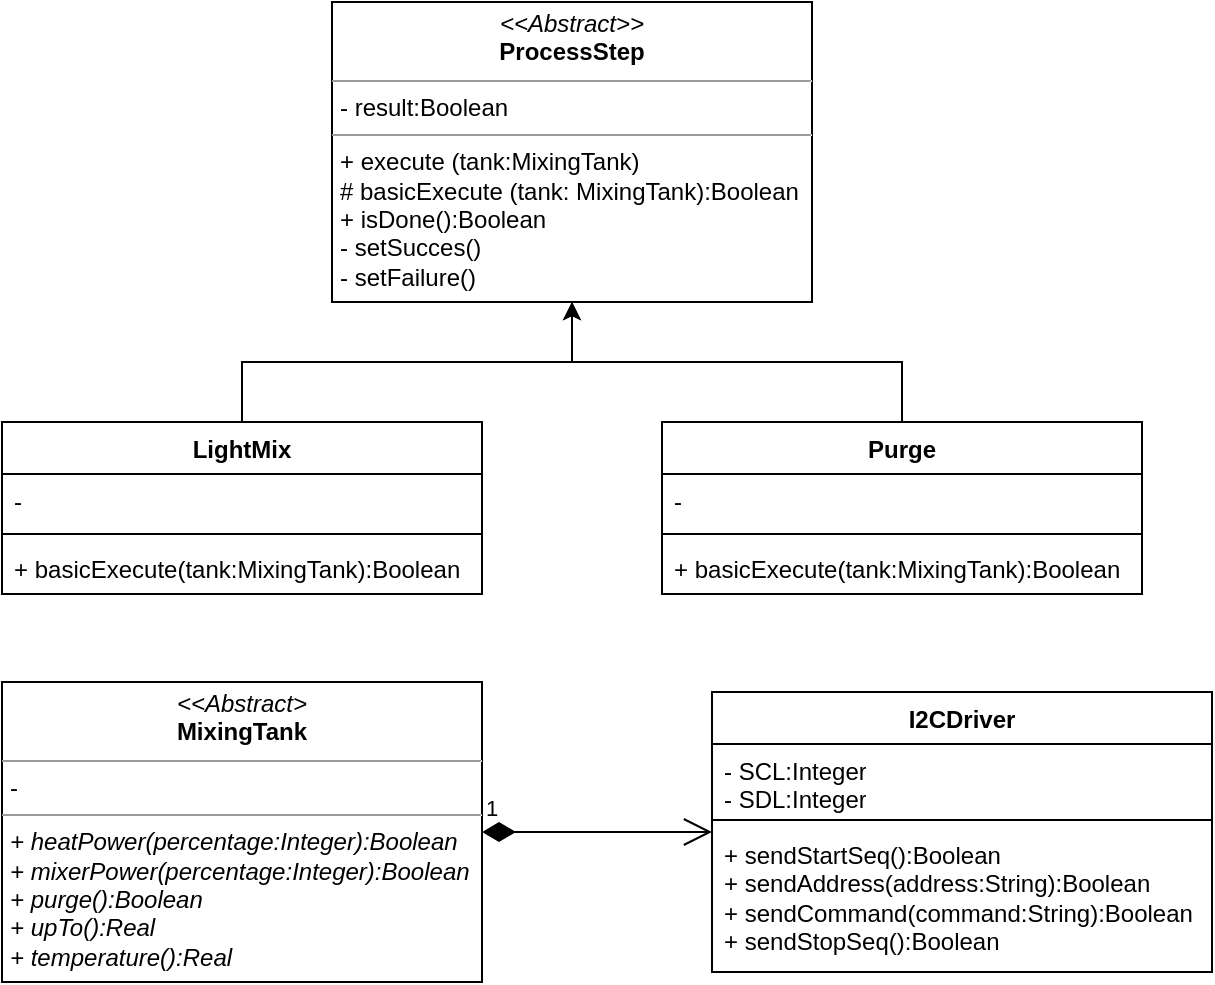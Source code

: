<mxfile version="21.7.5" type="device">
  <diagram name="Page-1" id="Ec6uVy2lQXKO4rgu1uaw">
    <mxGraphModel dx="924" dy="875" grid="1" gridSize="10" guides="1" tooltips="1" connect="1" arrows="1" fold="1" page="1" pageScale="1" pageWidth="827" pageHeight="1169" math="0" shadow="0">
      <root>
        <mxCell id="0" />
        <mxCell id="1" parent="0" />
        <mxCell id="mS_kNcEwQIPBZ7Qi9wjB-1" value="&lt;p style=&quot;margin:0px;margin-top:4px;text-align:center;&quot;&gt;&lt;i&gt;&amp;lt;&amp;lt;Abstract&amp;gt;&amp;gt;&lt;/i&gt;&lt;br&gt;&lt;b&gt;ProcessStep&lt;/b&gt;&lt;/p&gt;&lt;hr size=&quot;1&quot;&gt;&lt;p style=&quot;margin:0px;margin-left:4px;&quot;&gt;- result:Boolean&lt;/p&gt;&lt;hr size=&quot;1&quot;&gt;&lt;p style=&quot;margin:0px;margin-left:4px;&quot;&gt;+ execute (tank:MixingTank)&lt;/p&gt;&lt;p style=&quot;margin:0px;margin-left:4px;&quot;&gt;# basicExecute (tank: MixingTank):Boolean&lt;/p&gt;&lt;p style=&quot;margin:0px;margin-left:4px;&quot;&gt;+ isDone():Boolean&lt;/p&gt;&lt;p style=&quot;margin:0px;margin-left:4px;&quot;&gt;- setSucces()&lt;/p&gt;&lt;p style=&quot;margin:0px;margin-left:4px;&quot;&gt;- setFailure()&lt;/p&gt;" style="verticalAlign=top;align=left;overflow=fill;fontSize=12;fontFamily=Helvetica;html=1;whiteSpace=wrap;" vertex="1" parent="1">
          <mxGeometry x="270" y="380" width="240" height="150" as="geometry" />
        </mxCell>
        <mxCell id="mS_kNcEwQIPBZ7Qi9wjB-10" style="edgeStyle=orthogonalEdgeStyle;rounded=0;orthogonalLoop=1;jettySize=auto;html=1;exitX=0.5;exitY=0;exitDx=0;exitDy=0;entryX=0.5;entryY=1;entryDx=0;entryDy=0;" edge="1" parent="1" source="mS_kNcEwQIPBZ7Qi9wjB-2" target="mS_kNcEwQIPBZ7Qi9wjB-1">
          <mxGeometry relative="1" as="geometry" />
        </mxCell>
        <mxCell id="mS_kNcEwQIPBZ7Qi9wjB-2" value="LightMix" style="swimlane;fontStyle=1;align=center;verticalAlign=top;childLayout=stackLayout;horizontal=1;startSize=26;horizontalStack=0;resizeParent=1;resizeParentMax=0;resizeLast=0;collapsible=1;marginBottom=0;whiteSpace=wrap;html=1;" vertex="1" parent="1">
          <mxGeometry x="105" y="590" width="240" height="86" as="geometry" />
        </mxCell>
        <mxCell id="mS_kNcEwQIPBZ7Qi9wjB-3" value="-" style="text;strokeColor=none;fillColor=none;align=left;verticalAlign=top;spacingLeft=4;spacingRight=4;overflow=hidden;rotatable=0;points=[[0,0.5],[1,0.5]];portConstraint=eastwest;whiteSpace=wrap;html=1;" vertex="1" parent="mS_kNcEwQIPBZ7Qi9wjB-2">
          <mxGeometry y="26" width="240" height="26" as="geometry" />
        </mxCell>
        <mxCell id="mS_kNcEwQIPBZ7Qi9wjB-4" value="" style="line;strokeWidth=1;fillColor=none;align=left;verticalAlign=middle;spacingTop=-1;spacingLeft=3;spacingRight=3;rotatable=0;labelPosition=right;points=[];portConstraint=eastwest;strokeColor=inherit;" vertex="1" parent="mS_kNcEwQIPBZ7Qi9wjB-2">
          <mxGeometry y="52" width="240" height="8" as="geometry" />
        </mxCell>
        <mxCell id="mS_kNcEwQIPBZ7Qi9wjB-5" value="+ basicExecute(tank:MixingTank):Boolean" style="text;strokeColor=none;fillColor=none;align=left;verticalAlign=top;spacingLeft=4;spacingRight=4;overflow=hidden;rotatable=0;points=[[0,0.5],[1,0.5]];portConstraint=eastwest;whiteSpace=wrap;html=1;" vertex="1" parent="mS_kNcEwQIPBZ7Qi9wjB-2">
          <mxGeometry y="60" width="240" height="26" as="geometry" />
        </mxCell>
        <mxCell id="mS_kNcEwQIPBZ7Qi9wjB-11" style="edgeStyle=orthogonalEdgeStyle;rounded=0;orthogonalLoop=1;jettySize=auto;html=1;exitX=0.5;exitY=0;exitDx=0;exitDy=0;entryX=0.5;entryY=1;entryDx=0;entryDy=0;" edge="1" parent="1" source="mS_kNcEwQIPBZ7Qi9wjB-6" target="mS_kNcEwQIPBZ7Qi9wjB-1">
          <mxGeometry relative="1" as="geometry" />
        </mxCell>
        <mxCell id="mS_kNcEwQIPBZ7Qi9wjB-6" value="Purge" style="swimlane;fontStyle=1;align=center;verticalAlign=top;childLayout=stackLayout;horizontal=1;startSize=26;horizontalStack=0;resizeParent=1;resizeParentMax=0;resizeLast=0;collapsible=1;marginBottom=0;whiteSpace=wrap;html=1;" vertex="1" parent="1">
          <mxGeometry x="435" y="590" width="240" height="86" as="geometry" />
        </mxCell>
        <mxCell id="mS_kNcEwQIPBZ7Qi9wjB-7" value="-" style="text;strokeColor=none;fillColor=none;align=left;verticalAlign=top;spacingLeft=4;spacingRight=4;overflow=hidden;rotatable=0;points=[[0,0.5],[1,0.5]];portConstraint=eastwest;whiteSpace=wrap;html=1;" vertex="1" parent="mS_kNcEwQIPBZ7Qi9wjB-6">
          <mxGeometry y="26" width="240" height="26" as="geometry" />
        </mxCell>
        <mxCell id="mS_kNcEwQIPBZ7Qi9wjB-8" value="" style="line;strokeWidth=1;fillColor=none;align=left;verticalAlign=middle;spacingTop=-1;spacingLeft=3;spacingRight=3;rotatable=0;labelPosition=right;points=[];portConstraint=eastwest;strokeColor=inherit;" vertex="1" parent="mS_kNcEwQIPBZ7Qi9wjB-6">
          <mxGeometry y="52" width="240" height="8" as="geometry" />
        </mxCell>
        <mxCell id="mS_kNcEwQIPBZ7Qi9wjB-9" value="+ basicExecute(tank:MixingTank):Boolean" style="text;strokeColor=none;fillColor=none;align=left;verticalAlign=top;spacingLeft=4;spacingRight=4;overflow=hidden;rotatable=0;points=[[0,0.5],[1,0.5]];portConstraint=eastwest;whiteSpace=wrap;html=1;" vertex="1" parent="mS_kNcEwQIPBZ7Qi9wjB-6">
          <mxGeometry y="60" width="240" height="26" as="geometry" />
        </mxCell>
        <mxCell id="mS_kNcEwQIPBZ7Qi9wjB-12" value="&lt;p style=&quot;margin:0px;margin-top:4px;text-align:center;&quot;&gt;&lt;i&gt;&amp;lt;&amp;lt;Abstract&amp;gt;&lt;/i&gt;&lt;br&gt;&lt;b&gt;MixingTank&lt;/b&gt;&lt;/p&gt;&lt;hr size=&quot;1&quot;&gt;&lt;p style=&quot;margin:0px;margin-left:4px;&quot;&gt;-&lt;/p&gt;&lt;hr size=&quot;1&quot;&gt;&lt;p style=&quot;margin:0px;margin-left:4px;&quot;&gt;&lt;i&gt;+ heatPower(percentage:Integer):Boolean&lt;/i&gt;&lt;/p&gt;&lt;p style=&quot;margin:0px;margin-left:4px;&quot;&gt;&lt;i&gt;+ mixerPower(percentage:Integer):Boolean&lt;/i&gt;&lt;/p&gt;&lt;p style=&quot;margin:0px;margin-left:4px;&quot;&gt;&lt;i&gt;+ purge():Boolean&lt;/i&gt;&lt;/p&gt;&lt;p style=&quot;margin:0px;margin-left:4px;&quot;&gt;&lt;i&gt;+ upTo():Real&lt;/i&gt;&lt;/p&gt;&lt;p style=&quot;margin:0px;margin-left:4px;&quot;&gt;&lt;i&gt;+ temperature():Real&lt;/i&gt;&lt;/p&gt;" style="verticalAlign=top;align=left;overflow=fill;fontSize=12;fontFamily=Helvetica;html=1;whiteSpace=wrap;" vertex="1" parent="1">
          <mxGeometry x="105" y="720" width="240" height="150" as="geometry" />
        </mxCell>
        <mxCell id="mS_kNcEwQIPBZ7Qi9wjB-13" value="I2CDriver" style="swimlane;fontStyle=1;align=center;verticalAlign=top;childLayout=stackLayout;horizontal=1;startSize=26;horizontalStack=0;resizeParent=1;resizeParentMax=0;resizeLast=0;collapsible=1;marginBottom=0;whiteSpace=wrap;html=1;" vertex="1" parent="1">
          <mxGeometry x="460" y="725" width="250" height="140" as="geometry" />
        </mxCell>
        <mxCell id="mS_kNcEwQIPBZ7Qi9wjB-14" value="- SCL:Integer&lt;br&gt;- SDL:Integer" style="text;strokeColor=none;fillColor=none;align=left;verticalAlign=top;spacingLeft=4;spacingRight=4;overflow=hidden;rotatable=0;points=[[0,0.5],[1,0.5]];portConstraint=eastwest;whiteSpace=wrap;html=1;" vertex="1" parent="mS_kNcEwQIPBZ7Qi9wjB-13">
          <mxGeometry y="26" width="250" height="34" as="geometry" />
        </mxCell>
        <mxCell id="mS_kNcEwQIPBZ7Qi9wjB-15" value="" style="line;strokeWidth=1;fillColor=none;align=left;verticalAlign=middle;spacingTop=-1;spacingLeft=3;spacingRight=3;rotatable=0;labelPosition=right;points=[];portConstraint=eastwest;strokeColor=inherit;" vertex="1" parent="mS_kNcEwQIPBZ7Qi9wjB-13">
          <mxGeometry y="60" width="250" height="8" as="geometry" />
        </mxCell>
        <mxCell id="mS_kNcEwQIPBZ7Qi9wjB-16" value="+ sendStartSeq():Boolean&lt;br&gt;+ sendAddress(address:String):Boolean&lt;br&gt;+ sendCommand(command:String):Boolean&lt;br&gt;+ sendStopSeq():Boolean" style="text;strokeColor=none;fillColor=none;align=left;verticalAlign=top;spacingLeft=4;spacingRight=4;overflow=hidden;rotatable=0;points=[[0,0.5],[1,0.5]];portConstraint=eastwest;whiteSpace=wrap;html=1;" vertex="1" parent="mS_kNcEwQIPBZ7Qi9wjB-13">
          <mxGeometry y="68" width="250" height="72" as="geometry" />
        </mxCell>
        <mxCell id="mS_kNcEwQIPBZ7Qi9wjB-18" value="1" style="endArrow=open;html=1;endSize=12;startArrow=diamondThin;startSize=14;startFill=1;edgeStyle=orthogonalEdgeStyle;align=left;verticalAlign=bottom;rounded=0;exitX=1;exitY=0.5;exitDx=0;exitDy=0;" edge="1" parent="1" source="mS_kNcEwQIPBZ7Qi9wjB-12" target="mS_kNcEwQIPBZ7Qi9wjB-13">
          <mxGeometry x="-1" y="3" relative="1" as="geometry">
            <mxPoint x="400" y="790" as="sourcePoint" />
            <mxPoint x="440" y="800" as="targetPoint" />
          </mxGeometry>
        </mxCell>
      </root>
    </mxGraphModel>
  </diagram>
</mxfile>
